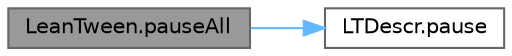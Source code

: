 digraph "LeanTween.pauseAll"
{
 // LATEX_PDF_SIZE
  bgcolor="transparent";
  edge [fontname=Helvetica,fontsize=10,labelfontname=Helvetica,labelfontsize=10];
  node [fontname=Helvetica,fontsize=10,shape=box,height=0.2,width=0.4];
  rankdir="LR";
  Node1 [id="Node000001",label="LeanTween.pauseAll",height=0.2,width=0.4,color="gray40", fillcolor="grey60", style="filled", fontcolor="black",tooltip="Pause all active tweens."];
  Node1 -> Node2 [id="edge1_Node000001_Node000002",color="steelblue1",style="solid",tooltip=" "];
  Node2 [id="Node000002",label="LTDescr.pause",height=0.2,width=0.4,color="grey40", fillcolor="white", style="filled",URL="$class_l_t_descr.html#ab71cb668c38284b65dd2fb0072ba3fbd",tooltip=" "];
}
